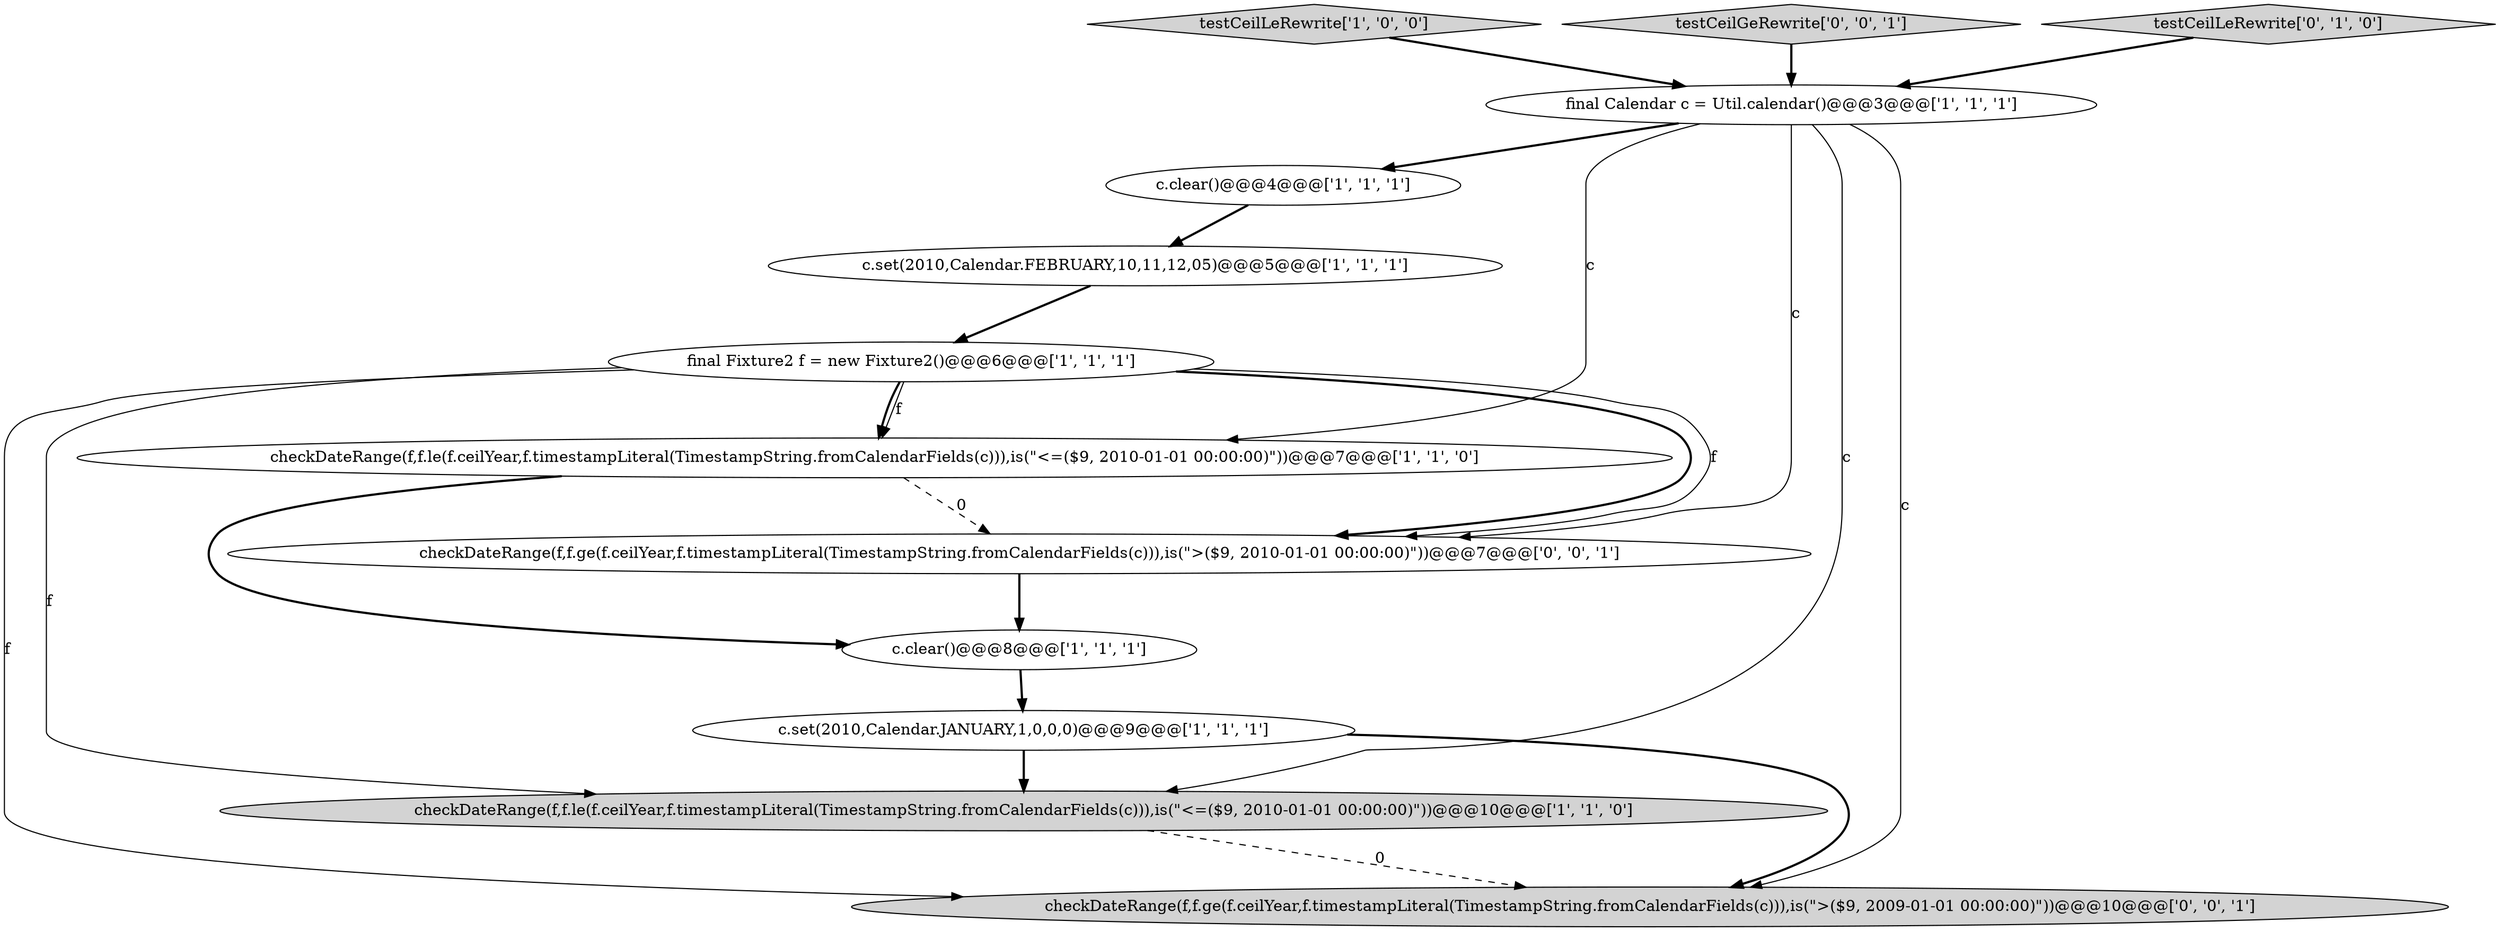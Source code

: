digraph {
2 [style = filled, label = "testCeilLeRewrite['1', '0', '0']", fillcolor = lightgray, shape = diamond image = "AAA0AAABBB1BBB"];
4 [style = filled, label = "c.clear()@@@4@@@['1', '1', '1']", fillcolor = white, shape = ellipse image = "AAA0AAABBB1BBB"];
3 [style = filled, label = "checkDateRange(f,f.le(f.ceilYear,f.timestampLiteral(TimestampString.fromCalendarFields(c))),is(\"<=($9, 2010-01-01 00:00:00)\"))@@@7@@@['1', '1', '0']", fillcolor = white, shape = ellipse image = "AAA0AAABBB1BBB"];
0 [style = filled, label = "final Fixture2 f = new Fixture2()@@@6@@@['1', '1', '1']", fillcolor = white, shape = ellipse image = "AAA0AAABBB1BBB"];
10 [style = filled, label = "checkDateRange(f,f.ge(f.ceilYear,f.timestampLiteral(TimestampString.fromCalendarFields(c))),is(\">($9, 2010-01-01 00:00:00)\"))@@@7@@@['0', '0', '1']", fillcolor = white, shape = ellipse image = "AAA0AAABBB3BBB"];
12 [style = filled, label = "testCeilGeRewrite['0', '0', '1']", fillcolor = lightgray, shape = diamond image = "AAA0AAABBB3BBB"];
1 [style = filled, label = "c.set(2010,Calendar.FEBRUARY,10,11,12,05)@@@5@@@['1', '1', '1']", fillcolor = white, shape = ellipse image = "AAA0AAABBB1BBB"];
9 [style = filled, label = "testCeilLeRewrite['0', '1', '0']", fillcolor = lightgray, shape = diamond image = "AAA0AAABBB2BBB"];
6 [style = filled, label = "checkDateRange(f,f.le(f.ceilYear,f.timestampLiteral(TimestampString.fromCalendarFields(c))),is(\"<=($9, 2010-01-01 00:00:00)\"))@@@10@@@['1', '1', '0']", fillcolor = lightgray, shape = ellipse image = "AAA0AAABBB1BBB"];
8 [style = filled, label = "c.set(2010,Calendar.JANUARY,1,0,0,0)@@@9@@@['1', '1', '1']", fillcolor = white, shape = ellipse image = "AAA0AAABBB1BBB"];
11 [style = filled, label = "checkDateRange(f,f.ge(f.ceilYear,f.timestampLiteral(TimestampString.fromCalendarFields(c))),is(\">($9, 2009-01-01 00:00:00)\"))@@@10@@@['0', '0', '1']", fillcolor = lightgray, shape = ellipse image = "AAA0AAABBB3BBB"];
5 [style = filled, label = "final Calendar c = Util.calendar()@@@3@@@['1', '1', '1']", fillcolor = white, shape = ellipse image = "AAA0AAABBB1BBB"];
7 [style = filled, label = "c.clear()@@@8@@@['1', '1', '1']", fillcolor = white, shape = ellipse image = "AAA0AAABBB1BBB"];
0->3 [style = bold, label=""];
12->5 [style = bold, label=""];
6->11 [style = dashed, label="0"];
8->6 [style = bold, label=""];
1->0 [style = bold, label=""];
5->3 [style = solid, label="c"];
7->8 [style = bold, label=""];
10->7 [style = bold, label=""];
0->11 [style = solid, label="f"];
0->6 [style = solid, label="f"];
0->10 [style = bold, label=""];
3->7 [style = bold, label=""];
5->4 [style = bold, label=""];
0->10 [style = solid, label="f"];
9->5 [style = bold, label=""];
0->3 [style = solid, label="f"];
4->1 [style = bold, label=""];
3->10 [style = dashed, label="0"];
5->10 [style = solid, label="c"];
8->11 [style = bold, label=""];
2->5 [style = bold, label=""];
5->6 [style = solid, label="c"];
5->11 [style = solid, label="c"];
}
